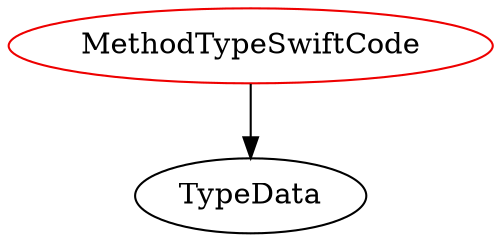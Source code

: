digraph methodtypeswiftcode{
MethodTypeSwiftCode -> TypeData;
MethodTypeSwiftCode	[shape=oval, color=red2, label="MethodTypeSwiftCode"];
}
